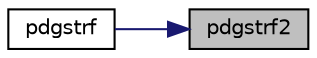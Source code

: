 digraph "pdgstrf2"
{
 // LATEX_PDF_SIZE
  edge [fontname="Helvetica",fontsize="10",labelfontname="Helvetica",labelfontsize="10"];
  node [fontname="Helvetica",fontsize="10",shape=record];
  rankdir="RL";
  Node1 [label="pdgstrf2",height=0.2,width=0.4,color="black", fillcolor="grey75", style="filled", fontcolor="black",tooltip=" "];
  Node1 -> Node2 [dir="back",color="midnightblue",fontsize="10",style="solid",fontname="Helvetica"];
  Node2 [label="pdgstrf",height=0.2,width=0.4,color="black", fillcolor="white", style="filled",URL="$pdgstrf__sherry_8c.html#a12ba7f3fe28fe094c461e0e61a9d8d4c",tooltip=" "];
}
